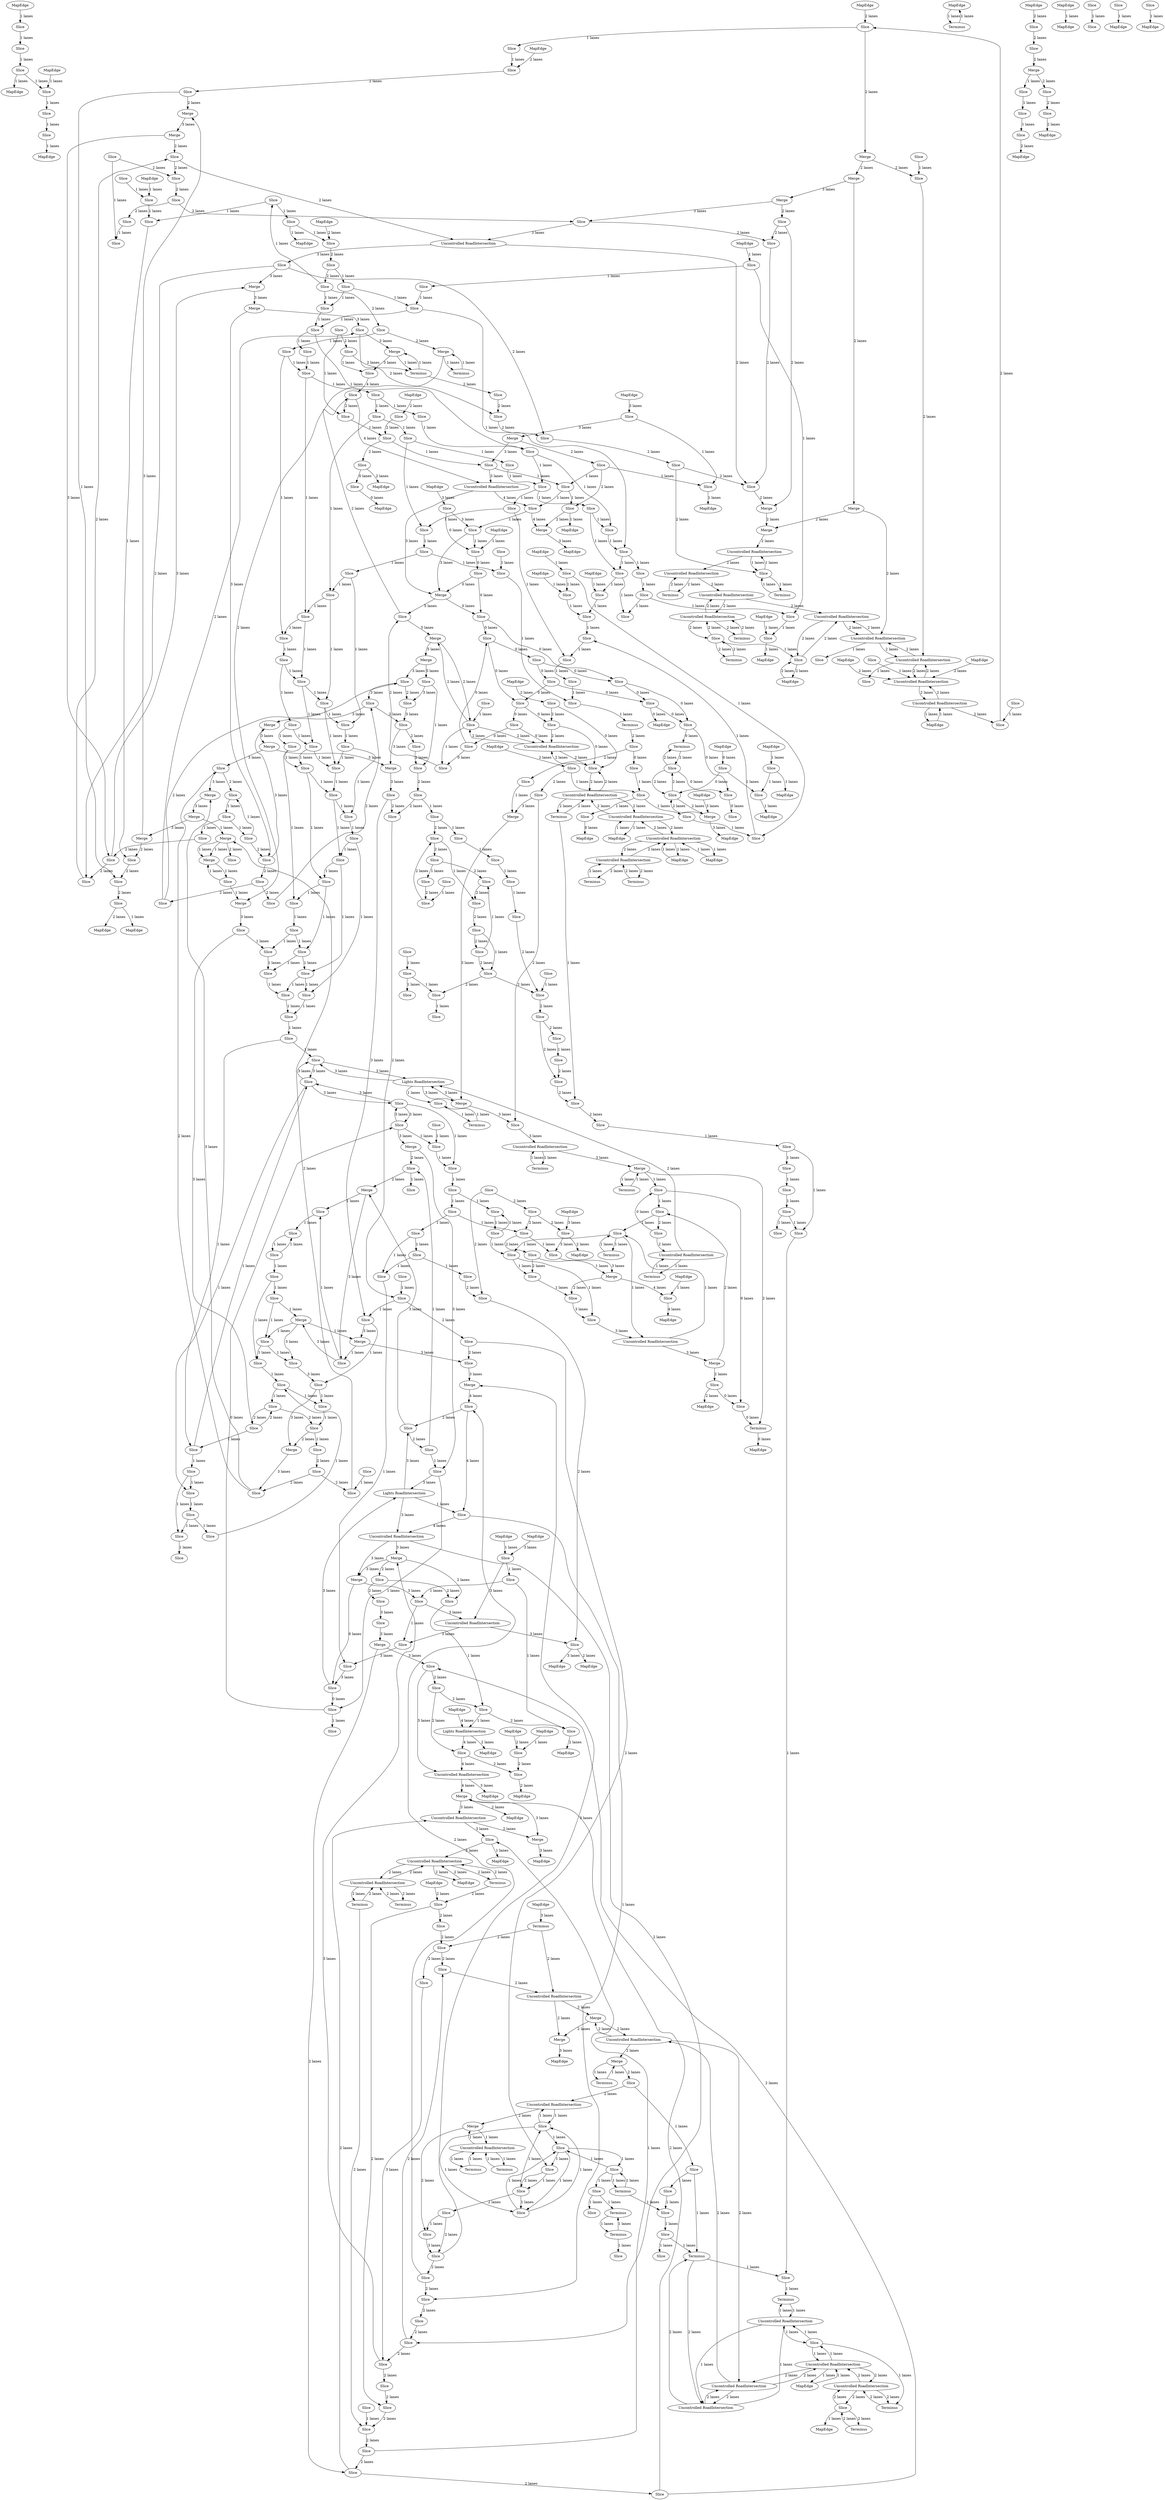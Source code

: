 digraph {
    0 [ label = "MapEdge" ]
    1 [ label = "MapEdge" ]
    2 [ label = "MapEdge" ]
    3 [ label = "MapEdge" ]
    4 [ label = "MapEdge" ]
    5 [ label = "MapEdge" ]
    6 [ label = "MapEdge" ]
    7 [ label = "MapEdge" ]
    8 [ label = "MapEdge" ]
    9 [ label = "MapEdge" ]
    10 [ label = "MapEdge" ]
    11 [ label = "MapEdge" ]
    12 [ label = "MapEdge" ]
    13 [ label = "MapEdge" ]
    14 [ label = "MapEdge" ]
    15 [ label = "MapEdge" ]
    16 [ label = "Slice" ]
    17 [ label = "Slice" ]
    18 [ label = "Slice" ]
    19 [ label = "Slice" ]
    20 [ label = "Slice" ]
    21 [ label = "Slice" ]
    22 [ label = "Slice" ]
    23 [ label = "Slice" ]
    24 [ label = "Slice" ]
    25 [ label = "Slice" ]
    26 [ label = "Slice" ]
    27 [ label = "MapEdge" ]
    28 [ label = "Slice" ]
    29 [ label = "Uncontrolled RoadIntersection" ]
    30 [ label = "Uncontrolled RoadIntersection" ]
    31 [ label = "Slice" ]
    32 [ label = "Terminus" ]
    33 [ label = "Terminus" ]
    34 [ label = "Slice" ]
    35 [ label = "Slice" ]
    36 [ label = "Slice" ]
    37 [ label = "Slice" ]
    38 [ label = "Slice" ]
    39 [ label = "Slice" ]
    40 [ label = "Slice" ]
    41 [ label = "Slice" ]
    42 [ label = "Slice" ]
    43 [ label = "Slice" ]
    44 [ label = "Slice" ]
    45 [ label = "Slice" ]
    46 [ label = "Slice" ]
    47 [ label = "Slice" ]
    48 [ label = "Slice" ]
    49 [ label = "Slice" ]
    50 [ label = "Slice" ]
    51 [ label = "Slice" ]
    52 [ label = "Slice" ]
    53 [ label = "Slice" ]
    54 [ label = "MapEdge" ]
    55 [ label = "Slice" ]
    56 [ label = "Slice" ]
    57 [ label = "Slice" ]
    58 [ label = "Terminus" ]
    59 [ label = "MapEdge" ]
    60 [ label = "Slice" ]
    61 [ label = "Slice" ]
    62 [ label = "Merge" ]
    63 [ label = "Slice" ]
    64 [ label = "Slice" ]
    65 [ label = "Slice" ]
    66 [ label = "Slice" ]
    67 [ label = "Slice" ]
    68 [ label = "Slice" ]
    69 [ label = "Slice" ]
    70 [ label = "Uncontrolled RoadIntersection" ]
    71 [ label = "Slice" ]
    72 [ label = "Slice" ]
    73 [ label = "Slice" ]
    74 [ label = "Slice" ]
    75 [ label = "Terminus" ]
    76 [ label = "Slice" ]
    77 [ label = "Slice" ]
    78 [ label = "Slice" ]
    79 [ label = "Slice" ]
    80 [ label = "Slice" ]
    81 [ label = "Slice" ]
    82 [ label = "Slice" ]
    83 [ label = "Slice" ]
    84 [ label = "Slice" ]
    85 [ label = "Terminus" ]
    86 [ label = "Slice" ]
    87 [ label = "Slice" ]
    88 [ label = "Slice" ]
    89 [ label = "Slice" ]
    90 [ label = "Slice" ]
    91 [ label = "Slice" ]
    92 [ label = "Slice" ]
    93 [ label = "Slice" ]
    94 [ label = "Merge" ]
    95 [ label = "Slice" ]
    96 [ label = "Slice" ]
    97 [ label = "Slice" ]
    98 [ label = "Merge" ]
    99 [ label = "Slice" ]
    100 [ label = "Slice" ]
    101 [ label = "Slice" ]
    102 [ label = "Slice" ]
    103 [ label = "Slice" ]
    104 [ label = "Slice" ]
    105 [ label = "Slice" ]
    106 [ label = "Merge" ]
    107 [ label = "Uncontrolled RoadIntersection" ]
    108 [ label = "Slice" ]
    109 [ label = "Merge" ]
    110 [ label = "Slice" ]
    111 [ label = "Slice" ]
    112 [ label = "Slice" ]
    113 [ label = "Slice" ]
    114 [ label = "Slice" ]
    115 [ label = "Slice" ]
    116 [ label = "Slice" ]
    117 [ label = "Slice" ]
    118 [ label = "Slice" ]
    119 [ label = "Slice" ]
    120 [ label = "Terminus" ]
    121 [ label = "Merge" ]
    122 [ label = "Uncontrolled RoadIntersection" ]
    123 [ label = "Merge" ]
    124 [ label = "Uncontrolled RoadIntersection" ]
    125 [ label = "Slice" ]
    126 [ label = "Merge" ]
    127 [ label = "Slice" ]
    128 [ label = "Slice" ]
    129 [ label = "Slice" ]
    130 [ label = "Slice" ]
    131 [ label = "Slice" ]
    132 [ label = "Slice" ]
    133 [ label = "Uncontrolled RoadIntersection" ]
    134 [ label = "Slice" ]
    135 [ label = "Lights RoadIntersection" ]
    136 [ label = "Slice" ]
    137 [ label = "Slice" ]
    138 [ label = "Slice" ]
    139 [ label = "Slice" ]
    140 [ label = "Slice" ]
    141 [ label = "Slice" ]
    142 [ label = "Slice" ]
    143 [ label = "Slice" ]
    144 [ label = "Slice" ]
    145 [ label = "Merge" ]
    146 [ label = "Merge" ]
    147 [ label = "Slice" ]
    148 [ label = "Slice" ]
    149 [ label = "Slice" ]
    150 [ label = "MapEdge" ]
    151 [ label = "Slice" ]
    152 [ label = "Slice" ]
    153 [ label = "Terminus" ]
    154 [ label = "Slice" ]
    155 [ label = "Slice" ]
    156 [ label = "Slice" ]
    157 [ label = "Merge" ]
    158 [ label = "Slice" ]
    159 [ label = "Merge" ]
    160 [ label = "Slice" ]
    161 [ label = "Slice" ]
    162 [ label = "Slice" ]
    163 [ label = "Slice" ]
    164 [ label = "Slice" ]
    165 [ label = "Slice" ]
    166 [ label = "Slice" ]
    167 [ label = "Slice" ]
    168 [ label = "Slice" ]
    169 [ label = "Slice" ]
    170 [ label = "Slice" ]
    171 [ label = "Slice" ]
    172 [ label = "Merge" ]
    173 [ label = "Merge" ]
    174 [ label = "Slice" ]
    175 [ label = "Uncontrolled RoadIntersection" ]
    176 [ label = "Slice" ]
    177 [ label = "Slice" ]
    178 [ label = "Uncontrolled RoadIntersection" ]
    179 [ label = "Terminus" ]
    180 [ label = "Slice" ]
    181 [ label = "Slice" ]
    182 [ label = "Uncontrolled RoadIntersection" ]
    183 [ label = "Merge" ]
    184 [ label = "Slice" ]
    185 [ label = "Merge" ]
    186 [ label = "Slice" ]
    187 [ label = "Merge" ]
    188 [ label = "Terminus" ]
    189 [ label = "Uncontrolled RoadIntersection" ]
    190 [ label = "Slice" ]
    191 [ label = "Slice" ]
    192 [ label = "Slice" ]
    193 [ label = "Slice" ]
    194 [ label = "Uncontrolled RoadIntersection" ]
    195 [ label = "Slice" ]
    196 [ label = "MapEdge" ]
    197 [ label = "Slice" ]
    198 [ label = "Merge" ]
    199 [ label = "Slice" ]
    200 [ label = "Slice" ]
    201 [ label = "Terminus" ]
    202 [ label = "Slice" ]
    203 [ label = "Slice" ]
    204 [ label = "Slice" ]
    205 [ label = "Slice" ]
    206 [ label = "Merge" ]
    207 [ label = "Slice" ]
    208 [ label = "Slice" ]
    209 [ label = "Slice" ]
    210 [ label = "Merge" ]
    211 [ label = "Merge" ]
    212 [ label = "MapEdge" ]
    213 [ label = "Slice" ]
    214 [ label = "Merge" ]
    215 [ label = "Slice" ]
    216 [ label = "Slice" ]
    217 [ label = "Slice" ]
    218 [ label = "Slice" ]
    219 [ label = "Slice" ]
    220 [ label = "Slice" ]
    221 [ label = "Slice" ]
    222 [ label = "Slice" ]
    223 [ label = "Terminus" ]
    224 [ label = "MapEdge" ]
    225 [ label = "Slice" ]
    226 [ label = "Slice" ]
    227 [ label = "Slice" ]
    228 [ label = "Slice" ]
    229 [ label = "Slice" ]
    230 [ label = "Slice" ]
    231 [ label = "Slice" ]
    232 [ label = "Slice" ]
    233 [ label = "Slice" ]
    234 [ label = "Slice" ]
    235 [ label = "Slice" ]
    236 [ label = "Slice" ]
    237 [ label = "Uncontrolled RoadIntersection" ]
    238 [ label = "Slice" ]
    239 [ label = "Slice" ]
    240 [ label = "Slice" ]
    241 [ label = "Slice" ]
    242 [ label = "Slice" ]
    243 [ label = "Slice" ]
    244 [ label = "Slice" ]
    245 [ label = "Merge" ]
    246 [ label = "Slice" ]
    247 [ label = "Slice" ]
    248 [ label = "Slice" ]
    249 [ label = "MapEdge" ]
    250 [ label = "Slice" ]
    251 [ label = "Slice" ]
    252 [ label = "Slice" ]
    253 [ label = "Slice" ]
    254 [ label = "Merge" ]
    255 [ label = "Slice" ]
    256 [ label = "Merge" ]
    257 [ label = "Slice" ]
    258 [ label = "Slice" ]
    259 [ label = "Merge" ]
    260 [ label = "Slice" ]
    261 [ label = "Slice" ]
    262 [ label = "Slice" ]
    263 [ label = "Slice" ]
    264 [ label = "Slice" ]
    265 [ label = "Terminus" ]
    266 [ label = "Terminus" ]
    267 [ label = "Slice" ]
    268 [ label = "Slice" ]
    269 [ label = "Slice" ]
    270 [ label = "Merge" ]
    271 [ label = "Slice" ]
    272 [ label = "Slice" ]
    273 [ label = "Slice" ]
    274 [ label = "Slice" ]
    275 [ label = "Slice" ]
    276 [ label = "Slice" ]
    277 [ label = "Slice" ]
    278 [ label = "Slice" ]
    279 [ label = "Slice" ]
    280 [ label = "Slice" ]
    281 [ label = "Slice" ]
    282 [ label = "Merge" ]
    283 [ label = "Slice" ]
    284 [ label = "Slice" ]
    285 [ label = "Slice" ]
    286 [ label = "Slice" ]
    287 [ label = "Slice" ]
    288 [ label = "Slice" ]
    289 [ label = "Slice" ]
    290 [ label = "Slice" ]
    291 [ label = "Terminus" ]
    292 [ label = "Slice" ]
    293 [ label = "Slice" ]
    294 [ label = "Merge" ]
    295 [ label = "Slice" ]
    296 [ label = "Slice" ]
    297 [ label = "Slice" ]
    298 [ label = "Slice" ]
    299 [ label = "Slice" ]
    300 [ label = "Slice" ]
    301 [ label = "Merge" ]
    302 [ label = "Slice" ]
    303 [ label = "Slice" ]
    304 [ label = "Slice" ]
    305 [ label = "Merge" ]
    306 [ label = "Slice" ]
    307 [ label = "Slice" ]
    308 [ label = "Slice" ]
    309 [ label = "Merge" ]
    310 [ label = "Slice" ]
    311 [ label = "Slice" ]
    312 [ label = "Slice" ]
    313 [ label = "Slice" ]
    314 [ label = "Slice" ]
    315 [ label = "Slice" ]
    316 [ label = "Slice" ]
    317 [ label = "Slice" ]
    318 [ label = "Slice" ]
    319 [ label = "Slice" ]
    320 [ label = "Slice" ]
    321 [ label = "Slice" ]
    322 [ label = "Slice" ]
    323 [ label = "Slice" ]
    324 [ label = "Slice" ]
    325 [ label = "Slice" ]
    326 [ label = "Slice" ]
    327 [ label = "Slice" ]
    328 [ label = "Slice" ]
    329 [ label = "Slice" ]
    330 [ label = "Slice" ]
    331 [ label = "Slice" ]
    332 [ label = "Slice" ]
    333 [ label = "Merge" ]
    334 [ label = "Merge" ]
    335 [ label = "Slice" ]
    336 [ label = "Slice" ]
    337 [ label = "Slice" ]
    338 [ label = "Slice" ]
    339 [ label = "Merge" ]
    340 [ label = "Slice" ]
    341 [ label = "Slice" ]
    342 [ label = "Slice" ]
    343 [ label = "Slice" ]
    344 [ label = "Slice" ]
    345 [ label = "Terminus" ]
    346 [ label = "Merge" ]
    347 [ label = "Slice" ]
    348 [ label = "Slice" ]
    349 [ label = "Lights RoadIntersection" ]
    350 [ label = "Terminus" ]
    351 [ label = "MapEdge" ]
    352 [ label = "Slice" ]
    353 [ label = "Slice" ]
    354 [ label = "Slice" ]
    355 [ label = "Slice" ]
    356 [ label = "Slice" ]
    357 [ label = "Slice" ]
    358 [ label = "Slice" ]
    359 [ label = "Slice" ]
    360 [ label = "Slice" ]
    361 [ label = "Slice" ]
    362 [ label = "Uncontrolled RoadIntersection" ]
    363 [ label = "Slice" ]
    364 [ label = "Slice" ]
    365 [ label = "Slice" ]
    366 [ label = "Slice" ]
    367 [ label = "Slice" ]
    368 [ label = "Merge" ]
    369 [ label = "Uncontrolled RoadIntersection" ]
    370 [ label = "Slice" ]
    371 [ label = "Slice" ]
    372 [ label = "Slice" ]
    373 [ label = "Slice" ]
    374 [ label = "Slice" ]
    375 [ label = "MapEdge" ]
    376 [ label = "Slice" ]
    377 [ label = "Slice" ]
    378 [ label = "Slice" ]
    379 [ label = "Slice" ]
    380 [ label = "Slice" ]
    381 [ label = "Slice" ]
    382 [ label = "Terminus" ]
    383 [ label = "Slice" ]
    384 [ label = "Slice" ]
    385 [ label = "Merge" ]
    386 [ label = "Slice" ]
    387 [ label = "Merge" ]
    388 [ label = "Slice" ]
    389 [ label = "Slice" ]
    390 [ label = "Slice" ]
    391 [ label = "Slice" ]
    392 [ label = "Uncontrolled RoadIntersection" ]
    393 [ label = "Slice" ]
    394 [ label = "Slice" ]
    395 [ label = "Uncontrolled RoadIntersection" ]
    396 [ label = "Uncontrolled RoadIntersection" ]
    397 [ label = "Slice" ]
    398 [ label = "Slice" ]
    399 [ label = "Slice" ]
    400 [ label = "Slice" ]
    401 [ label = "Slice" ]
    402 [ label = "Slice" ]
    403 [ label = "Uncontrolled RoadIntersection" ]
    404 [ label = "Merge" ]
    405 [ label = "Slice" ]
    406 [ label = "Slice" ]
    407 [ label = "Slice" ]
    408 [ label = "Slice" ]
    409 [ label = "Terminus" ]
    410 [ label = "Merge" ]
    411 [ label = "Slice" ]
    412 [ label = "Slice" ]
    413 [ label = "Slice" ]
    414 [ label = "Uncontrolled RoadIntersection" ]
    415 [ label = "Slice" ]
    416 [ label = "Slice" ]
    417 [ label = "Slice" ]
    418 [ label = "Slice" ]
    419 [ label = "Slice" ]
    420 [ label = "MapEdge" ]
    421 [ label = "Slice" ]
    422 [ label = "Slice" ]
    423 [ label = "Slice" ]
    424 [ label = "Slice" ]
    425 [ label = "Slice" ]
    426 [ label = "Terminus" ]
    427 [ label = "Slice" ]
    428 [ label = "MapEdge" ]
    429 [ label = "Slice" ]
    430 [ label = "Slice" ]
    431 [ label = "Slice" ]
    432 [ label = "MapEdge" ]
    433 [ label = "Slice" ]
    434 [ label = "MapEdge" ]
    435 [ label = "Terminus" ]
    436 [ label = "MapEdge" ]
    437 [ label = "Slice" ]
    438 [ label = "Slice" ]
    439 [ label = "Slice" ]
    440 [ label = "Terminus" ]
    441 [ label = "Slice" ]
    442 [ label = "Slice" ]
    443 [ label = "Terminus" ]
    444 [ label = "Slice" ]
    445 [ label = "Slice" ]
    446 [ label = "Slice" ]
    447 [ label = "Slice" ]
    448 [ label = "Slice" ]
    449 [ label = "Slice" ]
    450 [ label = "Uncontrolled RoadIntersection" ]
    451 [ label = "Slice" ]
    452 [ label = "Slice" ]
    453 [ label = "Terminus" ]
    454 [ label = "Terminus" ]
    455 [ label = "Slice" ]
    456 [ label = "Terminus" ]
    457 [ label = "Slice" ]
    458 [ label = "Slice" ]
    459 [ label = "Slice" ]
    460 [ label = "Slice" ]
    461 [ label = "Slice" ]
    462 [ label = "Slice" ]
    463 [ label = "Slice" ]
    464 [ label = "Slice" ]
    465 [ label = "Lights RoadIntersection" ]
    466 [ label = "Merge" ]
    467 [ label = "Slice" ]
    468 [ label = "Slice" ]
    469 [ label = "MapEdge" ]
    470 [ label = "Slice" ]
    471 [ label = "Merge" ]
    472 [ label = "Slice" ]
    473 [ label = "Terminus" ]
    474 [ label = "Slice" ]
    475 [ label = "Slice" ]
    476 [ label = "Uncontrolled RoadIntersection" ]
    477 [ label = "Slice" ]
    478 [ label = "Slice" ]
    479 [ label = "Uncontrolled RoadIntersection" ]
    480 [ label = "Slice" ]
    481 [ label = "Slice" ]
    482 [ label = "Slice" ]
    483 [ label = "Slice" ]
    484 [ label = "Slice" ]
    485 [ label = "Slice" ]
    486 [ label = "Terminus" ]
    487 [ label = "Slice" ]
    488 [ label = "Slice" ]
    489 [ label = "Slice" ]
    490 [ label = "Uncontrolled RoadIntersection" ]
    491 [ label = "Merge" ]
    492 [ label = "Slice" ]
    493 [ label = "Uncontrolled RoadIntersection" ]
    494 [ label = "Uncontrolled RoadIntersection" ]
    495 [ label = "Merge" ]
    496 [ label = "Slice" ]
    497 [ label = "Merge" ]
    498 [ label = "MapEdge" ]
    499 [ label = "Uncontrolled RoadIntersection" ]
    500 [ label = "Uncontrolled RoadIntersection" ]
    501 [ label = "Slice" ]
    502 [ label = "Terminus" ]
    503 [ label = "Terminus" ]
    504 [ label = "Uncontrolled RoadIntersection" ]
    505 [ label = "Uncontrolled RoadIntersection" ]
    506 [ label = "Uncontrolled RoadIntersection" ]
    507 [ label = "MapEdge" ]
    508 [ label = "Terminus" ]
    509 [ label = "Slice" ]
    510 [ label = "Merge" ]
    511 [ label = "Merge" ]
    512 [ label = "Slice" ]
    513 [ label = "Slice" ]
    514 [ label = "Uncontrolled RoadIntersection" ]
    515 [ label = "Uncontrolled RoadIntersection" ]
    516 [ label = "Uncontrolled RoadIntersection" ]
    517 [ label = "Slice" ]
    518 [ label = "MapEdge" ]
    519 [ label = "Slice" ]
    520 [ label = "Terminus" ]
    521 [ label = "Terminus" ]
    522 [ label = "MapEdge" ]
    523 [ label = "MapEdge" ]
    524 [ label = "MapEdge" ]
    525 [ label = "MapEdge" ]
    526 [ label = "MapEdge" ]
    527 [ label = "MapEdge" ]
    528 [ label = "MapEdge" ]
    529 [ label = "MapEdge" ]
    530 [ label = "MapEdge" ]
    531 [ label = "MapEdge" ]
    532 [ label = "MapEdge" ]
    533 [ label = "MapEdge" ]
    534 [ label = "MapEdge" ]
    535 [ label = "MapEdge" ]
    536 [ label = "MapEdge" ]
    537 [ label = "MapEdge" ]
    538 [ label = "MapEdge" ]
    539 [ label = "MapEdge" ]
    540 [ label = "MapEdge" ]
    541 [ label = "MapEdge" ]
    542 [ label = "MapEdge" ]
    543 [ label = "MapEdge" ]
    544 [ label = "MapEdge" ]
    545 [ label = "MapEdge" ]
    546 [ label = "MapEdge" ]
    547 [ label = "MapEdge" ]
    548 [ label = "MapEdge" ]
    549 [ label = "MapEdge" ]
    550 [ label = "MapEdge" ]
    551 [ label = "MapEdge" ]
    552 [ label = "MapEdge" ]
    553 [ label = "MapEdge" ]
    554 [ label = "MapEdge" ]
    555 [ label = "MapEdge" ]
    556 [ label = "MapEdge" ]
    557 [ label = "MapEdge" ]
    558 [ label = "MapEdge" ]
    559 [ label = "MapEdge" ]
    560 [ label = "MapEdge" ]
    561 [ label = "MapEdge" ]
    562 [ label = "MapEdge" ]
    563 [ label = "MapEdge" ]
    198 -> 73 [ label = "2 lanes" ]
    73 -> 60 [ label = "2 lanes" ]
    60 -> 17 [ label = "2 lanes" ]
    17 -> 541 [ label = "2 lanes" ]
    210 -> 240 [ label = "3 lanes" ]
    349 -> 343 [ label = "3 lanes" ]
    343 -> 334 [ label = "3 lanes" ]
    256 -> 259 [ label = "3 lanes" ]
    243 -> 242 [ label = "1 lanes" ]
    242 -> 232 [ label = "1 lanes" ]
    232 -> 230 [ label = "1 lanes" ]
    230 -> 229 [ label = "1 lanes" ]
    229 -> 228 [ label = "1 lanes" ]
    500 -> 471 [ label = "2 lanes" ]
    471 -> 452 [ label = "2 lanes" ]
    503 -> 493 [ label = "2 lanes" ]
    540 -> 18 [ label = "2 lanes" ]
    123 -> 126 [ label = "2 lanes" ]
    126 -> 133 [ label = "2 lanes" ]
    98 -> 101 [ label = "2 lanes" ]
    101 -> 107 [ label = "2 lanes" ]
    453 -> 459 [ label = "2 lanes" ]
    459 -> 453 [ label = "2 lanes" ]
    459 -> 474 [ label = "2 lanes" ]
    474 -> 459 [ label = "2 lanes" ]
    491 -> 555 [ label = "3 lanes" ]
    260 -> 336 [ label = "1 lanes" ]
    336 -> 437 [ label = "1 lanes" ]
    437 -> 539 [ label = "1 lanes" ]
    109 -> 108 [ label = "2 lanes" ]
    108 -> 114 [ label = "2 lanes" ]
    114 -> 122 [ label = "2 lanes" ]
    122 -> 135 [ label = "2 lanes" ]
    31 -> 11 [ label = "0 lanes" ]
    542 -> 35 [ label = "2 lanes" ]
    35 -> 81 [ label = "2 lanes" ]
    550 -> 252 [ label = "3 lanes" ]
    252 -> 228 [ label = "3 lanes" ]
    228 -> 159 [ label = "3 lanes" ]
    159 -> 143 [ label = "4 lanes" ]
    143 -> 59 [ label = "4 lanes" ]
    466 -> 478 [ label = "3 lanes" ]
    478 -> 490 [ label = "3 lanes" ]
    490 -> 525 [ label = "3 lanes" ]
    17 -> 544 [ label = "1 lanes" ]
    81 -> 78 [ label = "2 lanes" ]
    301 -> 321 [ label = "2 lanes" ]
    321 -> 334 [ label = "2 lanes" ]
    97 -> 95 [ label = "1 lanes" ]
    95 -> 93 [ label = "1 lanes" ]
    93 -> 92 [ label = "1 lanes" ]
    92 -> 91 [ label = "1 lanes" ]
    91 -> 90 [ label = "1 lanes" ]
    90 -> 89 [ label = "1 lanes" ]
    89 -> 88 [ label = "1 lanes" ]
    88 -> 87 [ label = "1 lanes" ]
    87 -> 86 [ label = "1 lanes" ]
    86 -> 85 [ label = "1 lanes" ]
    194 -> 133 [ label = "2 lanes" ]
    133 -> 194 [ label = "2 lanes" ]
    133 -> 107 [ label = "2 lanes" ]
    107 -> 133 [ label = "2 lanes" ]
    107 -> 30 [ label = "2 lanes" ]
    30 -> 107 [ label = "2 lanes" ]
    294 -> 307 [ label = "1 lanes" ]
    307 -> 306 [ label = "1 lanes" ]
    294 -> 308 [ label = "3 lanes" ]
    308 -> 339 [ label = "3 lanes" ]
    230 -> 251 [ label = "1 lanes" ]
    251 -> 302 [ label = "1 lanes" ]
    302 -> 367 [ label = "1 lanes" ]
    251 -> 323 [ label = "1 lanes" ]
    323 -> 302 [ label = "1 lanes" ]
    323 -> 338 [ label = "1 lanes" ]
    552 -> 365 [ label = "1 lanes" ]
    365 -> 445 [ label = "1 lanes" ]
    445 -> 458 [ label = "1 lanes" ]
    99 -> 548 [ label = "2 lanes" ]
    33 -> 70 [ label = "1 lanes" ]
    70 -> 33 [ label = "1 lanes" ]
    35 -> 36 [ label = "1 lanes" ]
    36 -> 37 [ label = "1 lanes" ]
    365 -> 362 [ label = "3 lanes" ]
    196 -> 143 [ label = "1 lanes" ]
    122 -> 179 [ label = "1 lanes" ]
    179 -> 122 [ label = "1 lanes" ]
    3 -> 32 [ label = "1 lanes" ]
    32 -> 3 [ label = "1 lanes" ]
    471 -> 473 [ label = "1 lanes" ]
    473 -> 471 [ label = "1 lanes" ]
    334 -> 306 [ label = "1 lanes" ]
    282 -> 277 [ label = "1 lanes" ]
    277 -> 248 [ label = "1 lanes" ]
    248 -> 241 [ label = "1 lanes" ]
    241 -> 217 [ label = "1 lanes" ]
    494 -> 486 [ label = "2 lanes" ]
    486 -> 494 [ label = "2 lanes" ]
    126 -> 173 [ label = "2 lanes" ]
    189 -> 237 [ label = "2 lanes" ]
    237 -> 189 [ label = "2 lanes" ]
    237 -> 291 [ label = "2 lanes" ]
    291 -> 237 [ label = "2 lanes" ]
    237 -> 257 [ label = "2 lanes" ]
    257 -> 237 [ label = "2 lanes" ]
    257 -> 265 [ label = "2 lanes" ]
    265 -> 257 [ label = "2 lanes" ]
    14 -> 29 [ label = "1 lanes" ]
    29 -> 14 [ label = "1 lanes" ]
    124 -> 125 [ label = "1 lanes" ]
    125 -> 124 [ label = "1 lanes" ]
    125 -> 201 [ label = "1 lanes" ]
    201 -> 125 [ label = "1 lanes" ]
    145 -> 165 [ label = "3 lanes" ]
    165 -> 186 [ label = "3 lanes" ]
    221 -> 222 [ label = "1 lanes" ]
    187 -> 180 [ label = "2 lanes" ]
    180 -> 178 [ label = "2 lanes" ]
    178 -> 176 [ label = "2 lanes" ]
    176 -> 172 [ label = "2 lanes" ]
    172 -> 173 [ label = "2 lanes" ]
    173 -> 175 [ label = "2 lanes" ]
    175 -> 182 [ label = "2 lanes" ]
    182 -> 189 [ label = "2 lanes" ]
    189 -> 194 [ label = "2 lanes" ]
    9 -> 30 [ label = "2 lanes" ]
    29 -> 28 [ label = "2 lanes" ]
    28 -> 24 [ label = "2 lanes" ]
    29 -> 30 [ label = "2 lanes" ]
    30 -> 29 [ label = "2 lanes" ]
    24 -> 21 [ label = "1 lanes" ]
    21 -> 18 [ label = "1 lanes" ]
    435 -> 450 [ label = "2 lanes" ]
    450 -> 435 [ label = "2 lanes" ]
    450 -> 494 [ label = "2 lanes" ]
    494 -> 450 [ label = "2 lanes" ]
    494 -> 562 [ label = "2 lanes" ]
    562 -> 494 [ label = "2 lanes" ]
    445 -> 380 [ label = "1 lanes" ]
    380 -> 363 [ label = "1 lanes" ]
    369 -> 368 [ label = "3 lanes" ]
    218 -> 181 [ label = "2 lanes" ]
    193 -> 370 [ label = "2 lanes" ]
    406 -> 467 [ label = "0 lanes" ]
    410 -> 433 [ label = "0 lanes" ]
    353 -> 309 [ label = "2 lanes" ]
    278 -> 264 [ label = "3 lanes" ]
    264 -> 245 [ label = "3 lanes" ]
    245 -> 227 [ label = "3 lanes" ]
    227 -> 214 [ label = "3 lanes" ]
    234 -> 245 [ label = "2 lanes" ]
    306 -> 298 [ label = "1 lanes" ]
    334 -> 307 [ label = "3 lanes" ]
    307 -> 282 [ label = "3 lanes" ]
    81 -> 94 [ label = "3 lanes" ]
    94 -> 106 [ label = "3 lanes" ]
    58 -> 543 [ label = "0 lanes" ]
    309 -> 216 [ label = "1 lanes" ]
    535 -> 503 [ label = "3 lanes" ]
    530 -> 448 [ label = "2 lanes" ]
    61 -> 60 [ label = "1 lanes" ]
    333 -> 305 [ label = "5 lanes" ]
    465 -> 436 [ label = "2 lanes" ]
    428 -> 421 [ label = "3 lanes" ]
    362 -> 363 [ label = "3 lanes" ]
    363 -> 367 [ label = "3 lanes" ]
    367 -> 352 [ label = "3 lanes" ]
    362 -> 348 [ label = "3 lanes" ]
    348 -> 549 [ label = "3 lanes" ]
    432 -> 465 [ label = "4 lanes" ]
    465 -> 475 [ label = "4 lanes" ]
    475 -> 490 [ label = "4 lanes" ]
    468 -> 475 [ label = "2 lanes" ]
    475 -> 481 [ label = "2 lanes" ]
    490 -> 495 [ label = "4 lanes" ]
    495 -> 499 [ label = "3 lanes" ]
    499 -> 501 [ label = "3 lanes" ]
    372 -> 389 [ label = "1 lanes" ]
    389 -> 399 [ label = "1 lanes" ]
    399 -> 411 [ label = "1 lanes" ]
    411 -> 425 [ label = "1 lanes" ]
    417 -> 415 [ label = "0 lanes" ]
    504 -> 505 [ label = "2 lanes" ]
    505 -> 504 [ label = "2 lanes" ]
    505 -> 506 [ label = "2 lanes" ]
    506 -> 505 [ label = "2 lanes" ]
    414 -> 382 [ label = "2 lanes" ]
    382 -> 414 [ label = "2 lanes" ]
    1 -> 260 [ label = "1 lanes" ]
    364 -> 359 [ label = "1 lanes" ]
    359 -> 361 [ label = "1 lanes" ]
    520 -> 517 [ label = "2 lanes" ]
    517 -> 520 [ label = "2 lanes" ]
    517 -> 506 [ label = "2 lanes" ]
    506 -> 517 [ label = "2 lanes" ]
    506 -> 502 [ label = "2 lanes" ]
    502 -> 506 [ label = "2 lanes" ]
    516 -> 531 [ label = "1 lanes" ]
    531 -> 516 [ label = "1 lanes" ]
    448 -> 415 [ label = "0 lanes" ]
    433 -> 413 [ label = "0 lanes" ]
    413 -> 412 [ label = "0 lanes" ]
    412 -> 417 [ label = "0 lanes" ]
    415 -> 414 [ label = "2 lanes" ]
    414 -> 415 [ label = "2 lanes" ]
    414 -> 516 [ label = "2 lanes" ]
    516 -> 414 [ label = "2 lanes" ]
    516 -> 515 [ label = "2 lanes" ]
    515 -> 516 [ label = "2 lanes" ]
    515 -> 514 [ label = "2 lanes" ]
    514 -> 515 [ label = "2 lanes" ]
    450 -> 454 [ label = "2 lanes" ]
    454 -> 450 [ label = "2 lanes" ]
    415 -> 392 [ label = "2 lanes" ]
    392 -> 415 [ label = "2 lanes" ]
    410 -> 354 [ label = "5 lanes" ]
    354 -> 333 [ label = "5 lanes" ]
    467 -> 522 [ label = "0 lanes" ]
    346 -> 372 [ label = "2 lanes" ]
    372 -> 397 [ label = "2 lanes" ]
    397 -> 404 [ label = "2 lanes" ]
    421 -> 425 [ label = "0 lanes" ]
    425 -> 429 [ label = "0 lanes" ]
    429 -> 433 [ label = "0 lanes" ]
    235 -> 244 [ label = "2 lanes" ]
    275 -> 298 [ label = "1 lanes" ]
    339 -> 358 [ label = "4 lanes" ]
    358 -> 366 [ label = "4 lanes" ]
    366 -> 369 [ label = "4 lanes" ]
    395 -> 388 [ label = "1 lanes" ]
    388 -> 395 [ label = "1 lanes" ]
    388 -> 386 [ label = "1 lanes" ]
    386 -> 388 [ label = "1 lanes" ]
    386 -> 371 [ label = "1 lanes" ]
    371 -> 386 [ label = "1 lanes" ]
    509 -> 561 [ label = "1 lanes" ]
    431 -> 457 [ label = "1 lanes" ]
    224 -> 316 [ label = "3 lanes" ]
    316 -> 346 [ label = "3 lanes" ]
    346 -> 378 [ label = "3 lanes" ]
    378 -> 396 [ label = "3 lanes" ]
    396 -> 410 [ label = "3 lanes" ]
    216 -> 177 [ label = "1 lanes" ]
    158 -> 13 [ label = "2 lanes" ]
    510 -> 528 [ label = "3 lanes" ]
    165 -> 163 [ label = "1 lanes" ]
    163 -> 160 [ label = "1 lanes" ]
    160 -> 162 [ label = "1 lanes" ]
    162 -> 164 [ label = "1 lanes" ]
    164 -> 170 [ label = "1 lanes" ]
    170 -> 204 [ label = "1 lanes" ]
    204 -> 213 [ label = "1 lanes" ]
    213 -> 222 [ label = "1 lanes" ]
    220 -> 239 [ label = "1 lanes" ]
    331 -> 329 [ label = "1 lanes" ]
    329 -> 326 [ label = "1 lanes" ]
    326 -> 325 [ label = "1 lanes" ]
    331 -> 321 [ label = "1 lanes" ]
    239 -> 241 [ label = "1 lanes" ]
    241 -> 238 [ label = "1 lanes" ]
    238 -> 234 [ label = "1 lanes" ]
    234 -> 226 [ label = "1 lanes" ]
    146 -> 166 [ label = "2 lanes" ]
    166 -> 172 [ label = "2 lanes" ]
    225 -> 205 [ label = "1 lanes" ]
    205 -> 235 [ label = "1 lanes" ]
    235 -> 225 [ label = "1 lanes" ]
    166 -> 171 [ label = "2 lanes" ]
    195 -> 191 [ label = "2 lanes" ]
    219 -> 227 [ label = "2 lanes" ]
    227 -> 231 [ label = "2 lanes" ]
    231 -> 225 [ label = "2 lanes" ]
    167 -> 169 [ label = "2 lanes" ]
    169 -> 171 [ label = "2 lanes" ]
    171 -> 176 [ label = "2 lanes" ]
    205 -> 202 [ label = "1 lanes" ]
    545 -> 43 [ label = "2 lanes" ]
    43 -> 52 [ label = "2 lanes" ]
    52 -> 74 [ label = "2 lanes" ]
    74 -> 97 [ label = "2 lanes" ]
    97 -> 121 [ label = "2 lanes" ]
    121 -> 145 [ label = "2 lanes" ]
    444 -> 353 [ label = "2 lanes" ]
    309 -> 218 [ label = "2 lanes" ]
    497 -> 511 [ label = "2 lanes" ]
    497 -> 500 [ label = "2 lanes" ]
    500 -> 497 [ label = "2 lanes" ]
    500 -> 504 [ label = "2 lanes" ]
    504 -> 500 [ label = "2 lanes" ]
    504 -> 476 [ label = "2 lanes" ]
    476 -> 504 [ label = "2 lanes" ]
    476 -> 456 [ label = "2 lanes" ]
    456 -> 476 [ label = "2 lanes" ]
    337 -> 261 [ label = "1 lanes" ]
    261 -> 0 [ label = "1 lanes" ]
    538 -> 477 [ label = "1 lanes" ]
    477 -> 337 [ label = "1 lanes" ]
    437 -> 477 [ label = "1 lanes" ]
    459 -> 462 [ label = "0 lanes" ]
    462 -> 463 [ label = "0 lanes" ]
    501 -> 494 [ label = "3 lanes" ]
    501 -> 563 [ label = "1 lanes" ]
    416 -> 427 [ label = "1 lanes" ]
    435 -> 427 [ label = "2 lanes" ]
    406 -> 537 [ label = "2 lanes" ]
    417 -> 392 [ label = "2 lanes" ]
    505 -> 526 [ label = "1 lanes" ]
    526 -> 505 [ label = "1 lanes" ]
    505 -> 483 [ label = "1 lanes" ]
    483 -> 505 [ label = "1 lanes" ]
    483 -> 479 [ label = "1 lanes" ]
    479 -> 483 [ label = "1 lanes" ]
    479 -> 440 [ label = "1 lanes" ]
    440 -> 479 [ label = "1 lanes" ]
    515 -> 558 [ label = "1 lanes" ]
    558 -> 515 [ label = "1 lanes" ]
    222 -> 220 [ label = "1 lanes" ]
    232 -> 215 [ label = "1 lanes" ]
    215 -> 190 [ label = "1 lanes" ]
    190 -> 134 [ label = "1 lanes" ]
    134 -> 131 [ label = "1 lanes" ]
    190 -> 215 [ label = "1 lanes" ]
    63 -> 49 [ label = "1 lanes" ]
    49 -> 547 [ label = "1 lanes" ]
    55 -> 53 [ label = "1 lanes" ]
    49 -> 43 [ label = "1 lanes" ]
    546 -> 53 [ label = "1 lanes" ]
    53 -> 65 [ label = "1 lanes" ]
    85 -> 84 [ label = "2 lanes" ]
    84 -> 83 [ label = "2 lanes" ]
    74 -> 63 [ label = "1 lanes" ]
    63 -> 65 [ label = "1 lanes" ]
    65 -> 73 [ label = "1 lanes" ]
    135 -> 151 [ label = "1 lanes" ]
    151 -> 153 [ label = "1 lanes" ]
    153 -> 151 [ label = "1 lanes" ]
    197 -> 194 [ label = "2 lanes" ]
    194 -> 197 [ label = "2 lanes" ]
    212 -> 197 [ label = "2 lanes" ]
    197 -> 212 [ label = "2 lanes" ]
    144 -> 147 [ label = "1 lanes" ]
    433 -> 439 [ label = "0 lanes" ]
    439 -> 441 [ label = "0 lanes" ]
    441 -> 533 [ label = "0 lanes" ]
    420 -> 470 [ label = "2 lanes" ]
    470 -> 481 [ label = "2 lanes" ]
    481 -> 518 [ label = "2 lanes" ]
    421 -> 411 [ label = "3 lanes" ]
    411 -> 410 [ label = "3 lanes" ]
    429 -> 410 [ label = "0 lanes" ]
    263 -> 262 [ label = "3 lanes" ]
    262 -> 259 [ label = "3 lanes" ]
    240 -> 270 [ label = "3 lanes" ]
    270 -> 327 [ label = "3 lanes" ]
    327 -> 340 [ label = "4 lanes" ]
    340 -> 396 [ label = "4 lanes" ]
    396 -> 399 [ label = "4 lanes" ]
    399 -> 404 [ label = "4 lanes" ]
    404 -> 469 [ label = "3 lanes" ]
    52 -> 50 [ label = "1 lanes" ]
    74 -> 72 [ label = "1 lanes" ]
    10 -> 23 [ label = "1 lanes" ]
    23 -> 40 [ label = "1 lanes" ]
    82 -> 93 [ label = "1 lanes" ]
    4 -> 19 [ label = "1 lanes" ]
    19 -> 38 [ label = "1 lanes" ]
    38 -> 41 [ label = "1 lanes" ]
    41 -> 64 [ label = "1 lanes" ]
    64 -> 77 [ label = "1 lanes" ]
    77 -> 86 [ label = "1 lanes" ]
    268 -> 280 [ label = "2 lanes" ]
    515 -> 559 [ label = "1 lanes" ]
    559 -> 515 [ label = "1 lanes" ]
    517 -> 560 [ label = "1 lanes" ]
    508 -> 514 [ label = "2 lanes" ]
    514 -> 508 [ label = "2 lanes" ]
    514 -> 521 [ label = "2 lanes" ]
    521 -> 514 [ label = "2 lanes" ]
    479 -> 476 [ label = "1 lanes" ]
    476 -> 479 [ label = "1 lanes" ]
    483 -> 502 [ label = "1 lanes" ]
    461 -> 419 [ label = "1 lanes" ]
    335 -> 341 [ label = "2 lanes" ]
    341 -> 374 [ label = "2 lanes" ]
    374 -> 393 [ label = "2 lanes" ]
    314 -> 328 [ label = "2 lanes" ]
    328 -> 330 [ label = "2 lanes" ]
    310 -> 314 [ label = "2 lanes" ]
    300 -> 310 [ label = "1 lanes" ]
    297 -> 300 [ label = "1 lanes" ]
    290 -> 297 [ label = "1 lanes" ]
    423 -> 440 [ label = "1 lanes" ]
    451 -> 446 [ label = "1 lanes" ]
    455 -> 451 [ label = "1 lanes" ]
    401 -> 419 [ label = "1 lanes" ]
    419 -> 423 [ label = "1 lanes" ]
    456 -> 423 [ label = "1 lanes" ]
    452 -> 455 [ label = "1 lanes" ]
    455 -> 456 [ label = "1 lanes" ]
    24 -> 98 [ label = "2 lanes" ]
    98 -> 123 [ label = "2 lanes" ]
    448 -> 417 [ label = "2 lanes" ]
    159 -> 138 [ label = "2 lanes" ]
    286 -> 301 [ label = "3 lanes" ]
    83 -> 94 [ label = "1 lanes" ]
    106 -> 78 [ label = "3 lanes" ]
    369 -> 387 [ label = "3 lanes" ]
    78 -> 70 [ label = "3 lanes" ]
    70 -> 62 [ label = "3 lanes" ]
    62 -> 58 [ label = "2 lanes" ]
    301 -> 329 [ label = "3 lanes" ]
    329 -> 349 [ label = "3 lanes" ]
    123 -> 146 [ label = "3 lanes" ]
    146 -> 169 [ label = "3 lanes" ]
    169 -> 178 [ label = "3 lanes" ]
    178 -> 195 [ label = "3 lanes" ]
    195 -> 206 [ label = "3 lanes" ]
    177 -> 158 [ label = "1 lanes" ]
    511 -> 536 [ label = "3 lanes" ]
    369 -> 394 [ label = "2 lanes" ]
    394 -> 480 [ label = "2 lanes" ]
    480 -> 493 [ label = "2 lanes" ]
    19 -> 20 [ label = "1 lanes" ]
    5 -> 20 [ label = "1 lanes" ]
    20 -> 42 [ label = "1 lanes" ]
    50 -> 48 [ label = "1 lanes" ]
    48 -> 47 [ label = "1 lanes" ]
    47 -> 46 [ label = "1 lanes" ]
    46 -> 44 [ label = "1 lanes" ]
    44 -> 42 [ label = "1 lanes" ]
    42 -> 41 [ label = "1 lanes" ]
    37 -> 38 [ label = "1 lanes" ]
    72 -> 69 [ label = "1 lanes" ]
    69 -> 68 [ label = "1 lanes" ]
    68 -> 67 [ label = "1 lanes" ]
    67 -> 66 [ label = "1 lanes" ]
    66 -> 64 [ label = "1 lanes" ]
    6 -> 44 [ label = "1 lanes" ]
    90 -> 79 [ label = "1 lanes" ]
    79 -> 67 [ label = "1 lanes" ]
    67 -> 56 [ label = "1 lanes" ]
    56 -> 46 [ label = "1 lanes" ]
    46 -> 25 [ label = "1 lanes" ]
    92 -> 80 [ label = "1 lanes" ]
    40 -> 48 [ label = "1 lanes" ]
    48 -> 69 [ label = "1 lanes" ]
    69 -> 82 [ label = "1 lanes" ]
    66 -> 89 [ label = "1 lanes" ]
    50 -> 72 [ label = "1 lanes" ]
    23 -> 22 [ label = "1 lanes" ]
    34 -> 26 [ label = "1 lanes" ]
    26 -> 22 [ label = "1 lanes" ]
    22 -> 16 [ label = "1 lanes" ]
    16 -> 8 [ label = "1 lanes" ]
    370 -> 406 [ label = "2 lanes" ]
    26 -> 25 [ label = "1 lanes" ]
    56 -> 57 [ label = "1 lanes" ]
    106 -> 135 [ label = "3 lanes" ]
    135 -> 106 [ label = "3 lanes" ]
    136 -> 145 [ label = "1 lanes" ]
    211 -> 183 [ label = "1 lanes" ]
    352 -> 326 [ label = "0 lanes" ]
    326 -> 286 [ label = "0 lanes" ]
    352 -> 349 [ label = "3 lanes" ]
    430 -> 412 [ label = "0 lanes" ]
    412 -> 407 [ label = "0 lanes" ]
    407 -> 392 [ label = "0 lanes" ]
    430 -> 441 [ label = "0 lanes" ]
    441 -> 449 [ label = "0 lanes" ]
    449 -> 453 [ label = "0 lanes" ]
    422 -> 430 [ label = "0 lanes" ]
    402 -> 361 [ label = "0 lanes" ]
    407 -> 402 [ label = "0 lanes" ]
    402 -> 413 [ label = "0 lanes" ]
    413 -> 422 [ label = "0 lanes" ]
    422 -> 439 [ label = "0 lanes" ]
    439 -> 449 [ label = "0 lanes" ]
    449 -> 462 [ label = "0 lanes" ]
    361 -> 354 [ label = "2 lanes" ]
    354 -> 340 [ label = "2 lanes" ]
    340 -> 332 [ label = "2 lanes" ]
    259 -> 268 [ label = "3 lanes" ]
    268 -> 279 [ label = "3 lanes" ]
    279 -> 294 [ label = "3 lanes" ]
    272 -> 271 [ label = "1 lanes" ]
    272 -> 263 [ label = "3 lanes" ]
    305 -> 258 [ label = "3 lanes" ]
    258 -> 255 [ label = "3 lanes" ]
    255 -> 254 [ label = "3 lanes" ]
    305 -> 272 [ label = "5 lanes" ]
    388 -> 371 [ label = "1 lanes" ]
    371 -> 312 [ label = "1 lanes" ]
    312 -> 322 [ label = "1 lanes" ]
    322 -> 388 [ label = "1 lanes" ]
    503 -> 482 [ label = "2 lanes" ]
    482 -> 472 [ label = "2 lanes" ]
    472 -> 400 [ label = "3 lanes" ]
    400 -> 387 [ label = "3 lanes" ]
    303 -> 312 [ label = "2 lanes" ]
    312 -> 322 [ label = "2 lanes" ]
    322 -> 344 [ label = "2 lanes" ]
    344 -> 347 [ label = "2 lanes" ]
    347 -> 373 [ label = "2 lanes" ]
    344 -> 355 [ label = "1 lanes" ]
    390 -> 394 [ label = "2 lanes" ]
    394 -> 400 [ label = "2 lanes" ]
    400 -> 405 [ label = "2 lanes" ]
    408 -> 427 [ label = "2 lanes" ]
    373 -> 377 [ label = "2 lanes" ]
    377 -> 390 [ label = "2 lanes" ]
    447 -> 464 [ label = "1 lanes" ]
    464 -> 465 [ label = "1 lanes" ]
    320 -> 253 [ label = "2 lanes" ]
    253 -> 229 [ label = "2 lanes" ]
    229 -> 161 [ label = "2 lanes" ]
    161 -> 149 [ label = "2 lanes" ]
    108 -> 125 [ label = "1 lanes" ]
    125 -> 134 [ label = "1 lanes" ]
    134 -> 149 [ label = "1 lanes" ]
    149 -> 138 [ label = "1 lanes" ]
    221 -> 243 [ label = "3 lanes" ]
    243 -> 221 [ label = "3 lanes" ]
    243 -> 286 [ label = "3 lanes" ]
    286 -> 243 [ label = "3 lanes" ]
    210 -> 244 [ label = "3 lanes" ]
    244 -> 254 [ label = "3 lanes" ]
    387 -> 418 [ label = "2 lanes" ]
    418 -> 438 [ label = "2 lanes" ]
    438 -> 460 [ label = "3 lanes" ]
    418 -> 447 [ label = "2 lanes" ]
    458 -> 554 [ label = "2 lanes" ]
    488 -> 501 [ label = "1 lanes" ]
    488 -> 489 [ label = "2 lanes" ]
    489 -> 487 [ label = "2 lanes" ]
    487 -> 478 [ label = "2 lanes" ]
    478 -> 468 [ label = "2 lanes" ]
    468 -> 464 [ label = "2 lanes" ]
    464 -> 458 [ label = "2 lanes" ]
    427 -> 488 [ label = "2 lanes" ]
    321 -> 311 [ label = "1 lanes" ]
    226 -> 219 [ label = "2 lanes" ]
    219 -> 208 [ label = "2 lanes" ]
    208 -> 183 [ label = "2 lanes" ]
    183 -> 142 [ label = "2 lanes" ]
    289 -> 285 [ label = "1 lanes" ]
    285 -> 279 [ label = "1 lanes" ]
    279 -> 264 [ label = "1 lanes" ]
    264 -> 238 [ label = "1 lanes" ]
    274 -> 281 [ label = "1 lanes" ]
    281 -> 290 [ label = "1 lanes" ]
    282 -> 294 [ label = "1 lanes" ]
    345 -> 293 [ label = "1 lanes" ]
    276 -> 277 [ label = "1 lanes" ]
    277 -> 278 [ label = "1 lanes" ]
    213 -> 209 [ label = "1 lanes" ]
    209 -> 207 [ label = "1 lanes" ]
    183 -> 157 [ label = "1 lanes" ]
    183 -> 157 [ label = "1 lanes" ]
    203 -> 208 [ label = "1 lanes" ]
    512 -> 524 [ label = "1 lanes" ]
    373 -> 358 [ label = "2 lanes" ]
    358 -> 343 [ label = "2 lanes" ]
    343 -> 331 [ label = "2 lanes" ]
    136 -> 157 [ label = "1 lanes" ]
    157 -> 136 [ label = "1 lanes" ]
    349 -> 366 [ label = "1 lanes" ]
    366 -> 377 [ label = "1 lanes" ]
    322 -> 386 [ label = "1 lanes" ]
    426 -> 446 [ label = "1 lanes" ]
    446 -> 442 [ label = "1 lanes" ]
    442 -> 424 [ label = "1 lanes" ]
    371 -> 398 [ label = "1 lanes" ]
    398 -> 371 [ label = "1 lanes" ]
    398 -> 426 [ label = "1 lanes" ]
    426 -> 398 [ label = "1 lanes" ]
    99 -> 71 [ label = "0 lanes" ]
    71 -> 58 [ label = "0 lanes" ]
    253 -> 252 [ label = "2 lanes" ]
    252 -> 249 [ label = "2 lanes" ]
    338 -> 342 [ label = "2 lanes" ]
    342 -> 348 [ label = "2 lanes" ]
    348 -> 551 [ label = "2 lanes" ]
    320 -> 342 [ label = "2 lanes" ]
    318 -> 332 [ label = "1 lanes" ]
    332 -> 370 [ label = "1 lanes" ]
    370 -> 378 [ label = "1 lanes" ]
    378 -> 389 [ label = "1 lanes" ]
    389 -> 397 [ label = "1 lanes" ]
    397 -> 375 [ label = "1 lanes" ]
    18 -> 61 [ label = "2 lanes" ]
    61 -> 185 [ label = "2 lanes" ]
    466 -> 489 [ label = "2 lanes" ]
    489 -> 499 [ label = "2 lanes" ]
    499 -> 510 [ label = "2 lanes" ]
    381 -> 379 [ label = "1 lanes" ]
    186 -> 204 [ label = "1 lanes" ]
    204 -> 221 [ label = "1 lanes" ]
    217 -> 234 [ label = "2 lanes" ]
    186 -> 217 [ label = "2 lanes" ]
    217 -> 186 [ label = "2 lanes" ]
    170 -> 168 [ label = "1 lanes" ]
    88 -> 102 [ label = "1 lanes" ]
    102 -> 110 [ label = "1 lanes" ]
    110 -> 116 [ label = "1 lanes" ]
    116 -> 127 [ label = "1 lanes" ]
    127 -> 137 [ label = "1 lanes" ]
    137 -> 152 [ label = "1 lanes" ]
    152 -> 164 [ label = "1 lanes" ]
    387 -> 447 [ label = "2 lanes" ]
    387 -> 368 [ label = "3 lanes" ]
    350 -> 345 [ label = "1 lanes" ]
    345 -> 350 [ label = "1 lanes" ]
    442 -> 456 [ label = "1 lanes" ]
    281 -> 288 [ label = "2 lanes" ]
    288 -> 292 [ label = "2 lanes" ]
    292 -> 296 [ label = "2 lanes" ]
    296 -> 295 [ label = "2 lanes" ]
    295 -> 299 [ label = "2 lanes" ]
    299 -> 304 [ label = "2 lanes" ]
    304 -> 313 [ label = "2 lanes" ]
    313 -> 314 [ label = "2 lanes" ]
    315 -> 314 [ label = "1 lanes" ]
    267 -> 283 [ label = "1 lanes" ]
    299 -> 313 [ label = "1 lanes" ]
    313 -> 356 [ label = "2 lanes" ]
    304 -> 296 [ label = "1 lanes" ]
    292 -> 284 [ label = "1 lanes" ]
    288 -> 295 [ label = "1 lanes" ]
    284 -> 283 [ label = "2 lanes" ]
    283 -> 288 [ label = "2 lanes" ]
    250 -> 240 [ label = "2 lanes" ]
    240 -> 233 [ label = "2 lanes" ]
    258 -> 263 [ label = "2 lanes" ]
    246 -> 250 [ label = "2 lanes" ]
    269 -> 271 [ label = "2 lanes" ]
    271 -> 274 [ label = "2 lanes" ]
    274 -> 280 [ label = "2 lanes" ]
    280 -> 285 [ label = "2 lanes" ]
    285 -> 303 [ label = "2 lanes" ]
    303 -> 308 [ label = "2 lanes" ]
    247 -> 255 [ label = "2 lanes" ]
    255 -> 262 [ label = "2 lanes" ]
    262 -> 269 [ label = "2 lanes" ]
    244 -> 246 [ label = "2 lanes" ]
    246 -> 247 [ label = "2 lanes" ]
    391 -> 360 [ label = "1 lanes" ]
    360 -> 356 [ label = "1 lanes" ]
    356 -> 376 [ label = "1 lanes" ]
    360 -> 383 [ label = "1 lanes" ]
    273 -> 248 [ label = "1 lanes" ]
    405 -> 408 [ label = "2 lanes" ]
    487 -> 495 [ label = "2 lanes" ]
    495 -> 529 [ label = "2 lanes" ]
    276 -> 282 [ label = "1 lanes" ]
    349 -> 369 [ label = "3 lanes" ]
    368 -> 380 [ label = "3 lanes" ]
    380 -> 362 [ label = "3 lanes" ]
    368 -> 352 [ label = "0 lanes" ]
    534 -> 485 [ label = "2 lanes" ]
    485 -> 408 [ label = "2 lanes" ]
    553 -> 365 [ label = "3 lanes" ]
    250 -> 258 [ label = "2 lanes" ]
    202 -> 200 [ label = "2 lanes" ]
    200 -> 191 [ label = "2 lanes" ]
    191 -> 180 [ label = "2 lanes" ]
    180 -> 174 [ label = "2 lanes" ]
    236 -> 233 [ label = "2 lanes" ]
    195 -> 199 [ label = "2 lanes" ]
    192 -> 176 [ label = "2 lanes" ]
    144 -> 174 [ label = "2 lanes" ]
    174 -> 167 [ label = "2 lanes" ]
    167 -> 148 [ label = "2 lanes" ]
    148 -> 147 [ label = "1 lanes" ]
    175 -> 184 [ label = "1 lanes" ]
    184 -> 175 [ label = "1 lanes" ]
    184 -> 188 [ label = "1 lanes" ]
    188 -> 184 [ label = "1 lanes" ]
    355 -> 347 [ label = "3 lanes" ]
    347 -> 339 [ label = "3 lanes" ]
    452 -> 395 [ label = "2 lanes" ]
    395 -> 385 [ label = "2 lanes" ]
    385 -> 355 [ label = "2 lanes" ]
    233 -> 199 [ label = "2 lanes" ]
    199 -> 192 [ label = "2 lanes" ]
    192 -> 184 [ label = "2 lanes" ]
    523 -> 444 [ label = "2 lanes" ]
    181 -> 27 [ label = "2 lanes" ]
    150 -> 193 [ label = "2 lanes" ]
    282 -> 278 [ label = "3 lanes" ]
    392 -> 359 [ label = "2 lanes" ]
    359 -> 392 [ label = "2 lanes" ]
    359 -> 333 [ label = "2 lanes" ]
    333 -> 359 [ label = "2 lanes" ]
    532 -> 496 [ label = "0 lanes" ]
    496 -> 474 [ label = "0 lanes" ]
    256 -> 231 [ label = "3 lanes" ]
    231 -> 214 [ label = "3 lanes" ]
    254 -> 256 [ label = "3 lanes" ]
    185 -> 187 [ label = "3 lanes" ]
    187 -> 200 [ label = "3 lanes" ]
    200 -> 206 [ label = "3 lanes" ]
    198 -> 185 [ label = "3 lanes" ]
    214 -> 211 [ label = "3 lanes" ]
    211 -> 198 [ label = "3 lanes" ]
    273 -> 276 [ label = "1 lanes" ]
    275 -> 273 [ label = "1 lanes" ]
    298 -> 275 [ label = "1 lanes" ]
    206 -> 210 [ label = "3 lanes" ]
    316 -> 324 [ label = "1 lanes" ]
    324 -> 351 [ label = "1 lanes" ]
    372 -> 324 [ label = "1 lanes" ]
    496 -> 519 [ label = "1 lanes" ]
    519 -> 557 [ label = "1 lanes" ]
    513 -> 556 [ label = "1 lanes" ]
    507 -> 513 [ label = "1 lanes" ]
    513 -> 519 [ label = "1 lanes" ]
    161 -> 159 [ label = "1 lanes" ]
    54 -> 15 [ label = "1 lanes" ]
    95 -> 105 [ label = "1 lanes" ]
    105 -> 113 [ label = "1 lanes" ]
    113 -> 119 [ label = "1 lanes" ]
    119 -> 130 [ label = "1 lanes" ]
    130 -> 139 [ label = "1 lanes" ]
    139 -> 154 [ label = "1 lanes" ]
    154 -> 163 [ label = "1 lanes" ]
    93 -> 104 [ label = "1 lanes" ]
    104 -> 112 [ label = "1 lanes" ]
    112 -> 118 [ label = "1 lanes" ]
    118 -> 129 [ label = "1 lanes" ]
    129 -> 140 [ label = "1 lanes" ]
    140 -> 155 [ label = "1 lanes" ]
    155 -> 160 [ label = "1 lanes" ]
    119 -> 118 [ label = "1 lanes" ]
    118 -> 117 [ label = "1 lanes" ]
    116 -> 117 [ label = "1 lanes" ]
    91 -> 103 [ label = "1 lanes" ]
    103 -> 111 [ label = "1 lanes" ]
    111 -> 117 [ label = "1 lanes" ]
    117 -> 128 [ label = "1 lanes" ]
    128 -> 141 [ label = "1 lanes" ]
    141 -> 156 [ label = "1 lanes" ]
    156 -> 162 [ label = "1 lanes" ]
    102 -> 103 [ label = "1 lanes" ]
    103 -> 104 [ label = "1 lanes" ]
    104 -> 105 [ label = "1 lanes" ]
    130 -> 129 [ label = "1 lanes" ]
    129 -> 128 [ label = "1 lanes" ]
    128 -> 127 [ label = "1 lanes" ]
    137 -> 141 [ label = "1 lanes" ]
    141 -> 140 [ label = "1 lanes" ]
    140 -> 139 [ label = "1 lanes" ]
    154 -> 155 [ label = "1 lanes" ]
    155 -> 156 [ label = "1 lanes" ]
    156 -> 152 [ label = "1 lanes" ]
    113 -> 112 [ label = "1 lanes" ]
    112 -> 111 [ label = "1 lanes" ]
    111 -> 110 [ label = "1 lanes" ]
    498 -> 470 [ label = "1 lanes" ]
    434 -> 425 [ label = "1 lanes" ]
    486 -> 485 [ label = "2 lanes" ]
    485 -> 484 [ label = "2 lanes" ]
    484 -> 482 [ label = "2 lanes" ]
    482 -> 480 [ label = "2 lanes" ]
    317 -> 287 [ label = "1 lanes" ]
    287 -> 242 [ label = "1 lanes" ]
    286 -> 287 [ label = "1 lanes" ]
    114 -> 76 [ label = "0 lanes" ]
    76 -> 71 [ label = "0 lanes" ]
    62 -> 76 [ label = "1 lanes" ]
    76 -> 108 [ label = "1 lanes" ]
    398 -> 384 [ label = "1 lanes" ]
    384 -> 357 [ label = "1 lanes" ]
    384 -> 350 [ label = "1 lanes" ]
    12 -> 30 [ label = "2 lanes" ]
    382 -> 374 [ label = "1 lanes" ]
    39 -> 28 [ label = "1 lanes" ]
    96 -> 101 [ label = "1 lanes" ]
    107 -> 100 [ label = "1 lanes" ]
    133 -> 132 [ label = "1 lanes" ]
    51 -> 30 [ label = "1 lanes" ]
    220 -> 209 [ label = "1 lanes" ]
    2 -> 24 [ label = "2 lanes" ]
    120 -> 121 [ label = "1 lanes" ]
    121 -> 120 [ label = "1 lanes" ]
    457 -> 461 [ label = "1 lanes" ]
    461 -> 492 [ label = "1 lanes" ]
    328 -> 341 [ label = "2 lanes" ]
    330 -> 335 [ label = "1 lanes" ]
    393 -> 401 [ label = "1 lanes" ]
    401 -> 431 [ label = "1 lanes" ]
    115 -> 87 [ label = "1 lanes" ]
    84 -> 45 [ label = "0 lanes" ]
    45 -> 36 [ label = "1 lanes" ]
    36 -> 31 [ label = "1 lanes" ]
    62 -> 75 [ label = "1 lanes" ]
    75 -> 62 [ label = "1 lanes" ]
    318 -> 319 [ label = "2 lanes" ]
    319 -> 266 [ label = "2 lanes" ]
    266 -> 236 [ label = "2 lanes" ]
    319 -> 327 [ label = "1 lanes" ]
    257 -> 197 [ label = "1 lanes" ]
    182 -> 223 [ label = "2 lanes" ]
    223 -> 182 [ label = "2 lanes" ]
    270 -> 266 [ label = "1 lanes" ]
    266 -> 270 [ label = "1 lanes" ]
    7 -> 16 [ label = "1 lanes" ]
    80 -> 68 [ label = "1 lanes" ]
    68 -> 57 [ label = "1 lanes" ]
    57 -> 47 [ label = "1 lanes" ]
    47 -> 34 [ label = "1 lanes" ]
    527 -> 491 [ label = "3 lanes" ]
    493 -> 497 [ label = "2 lanes" ]
    493 -> 511 [ label = "2 lanes" ]
    138 -> 131 [ label = "3 lanes" ]
    131 -> 124 [ label = "3 lanes" ]
    124 -> 109 [ label = "3 lanes" ]
    491 -> 474 [ label = "2 lanes" ]
    474 -> 491 [ label = "2 lanes" ]
    109 -> 99 [ label = "2 lanes" ]
    385 -> 403 [ label = "1 lanes" ]
    403 -> 385 [ label = "1 lanes" ]
    403 -> 443 [ label = "1 lanes" ]
    443 -> 403 [ label = "1 lanes" ]
    403 -> 409 [ label = "1 lanes" ]
    409 -> 403 [ label = "1 lanes" ]
    460 -> 466 [ label = "3 lanes" ]
    495 -> 510 [ label = "3 lanes" ]
    135 -> 168 [ label = "3 lanes" ]
    168 -> 135 [ label = "3 lanes" ]
    168 -> 221 [ label = "3 lanes" ]
    221 -> 168 [ label = "3 lanes" ]
}
